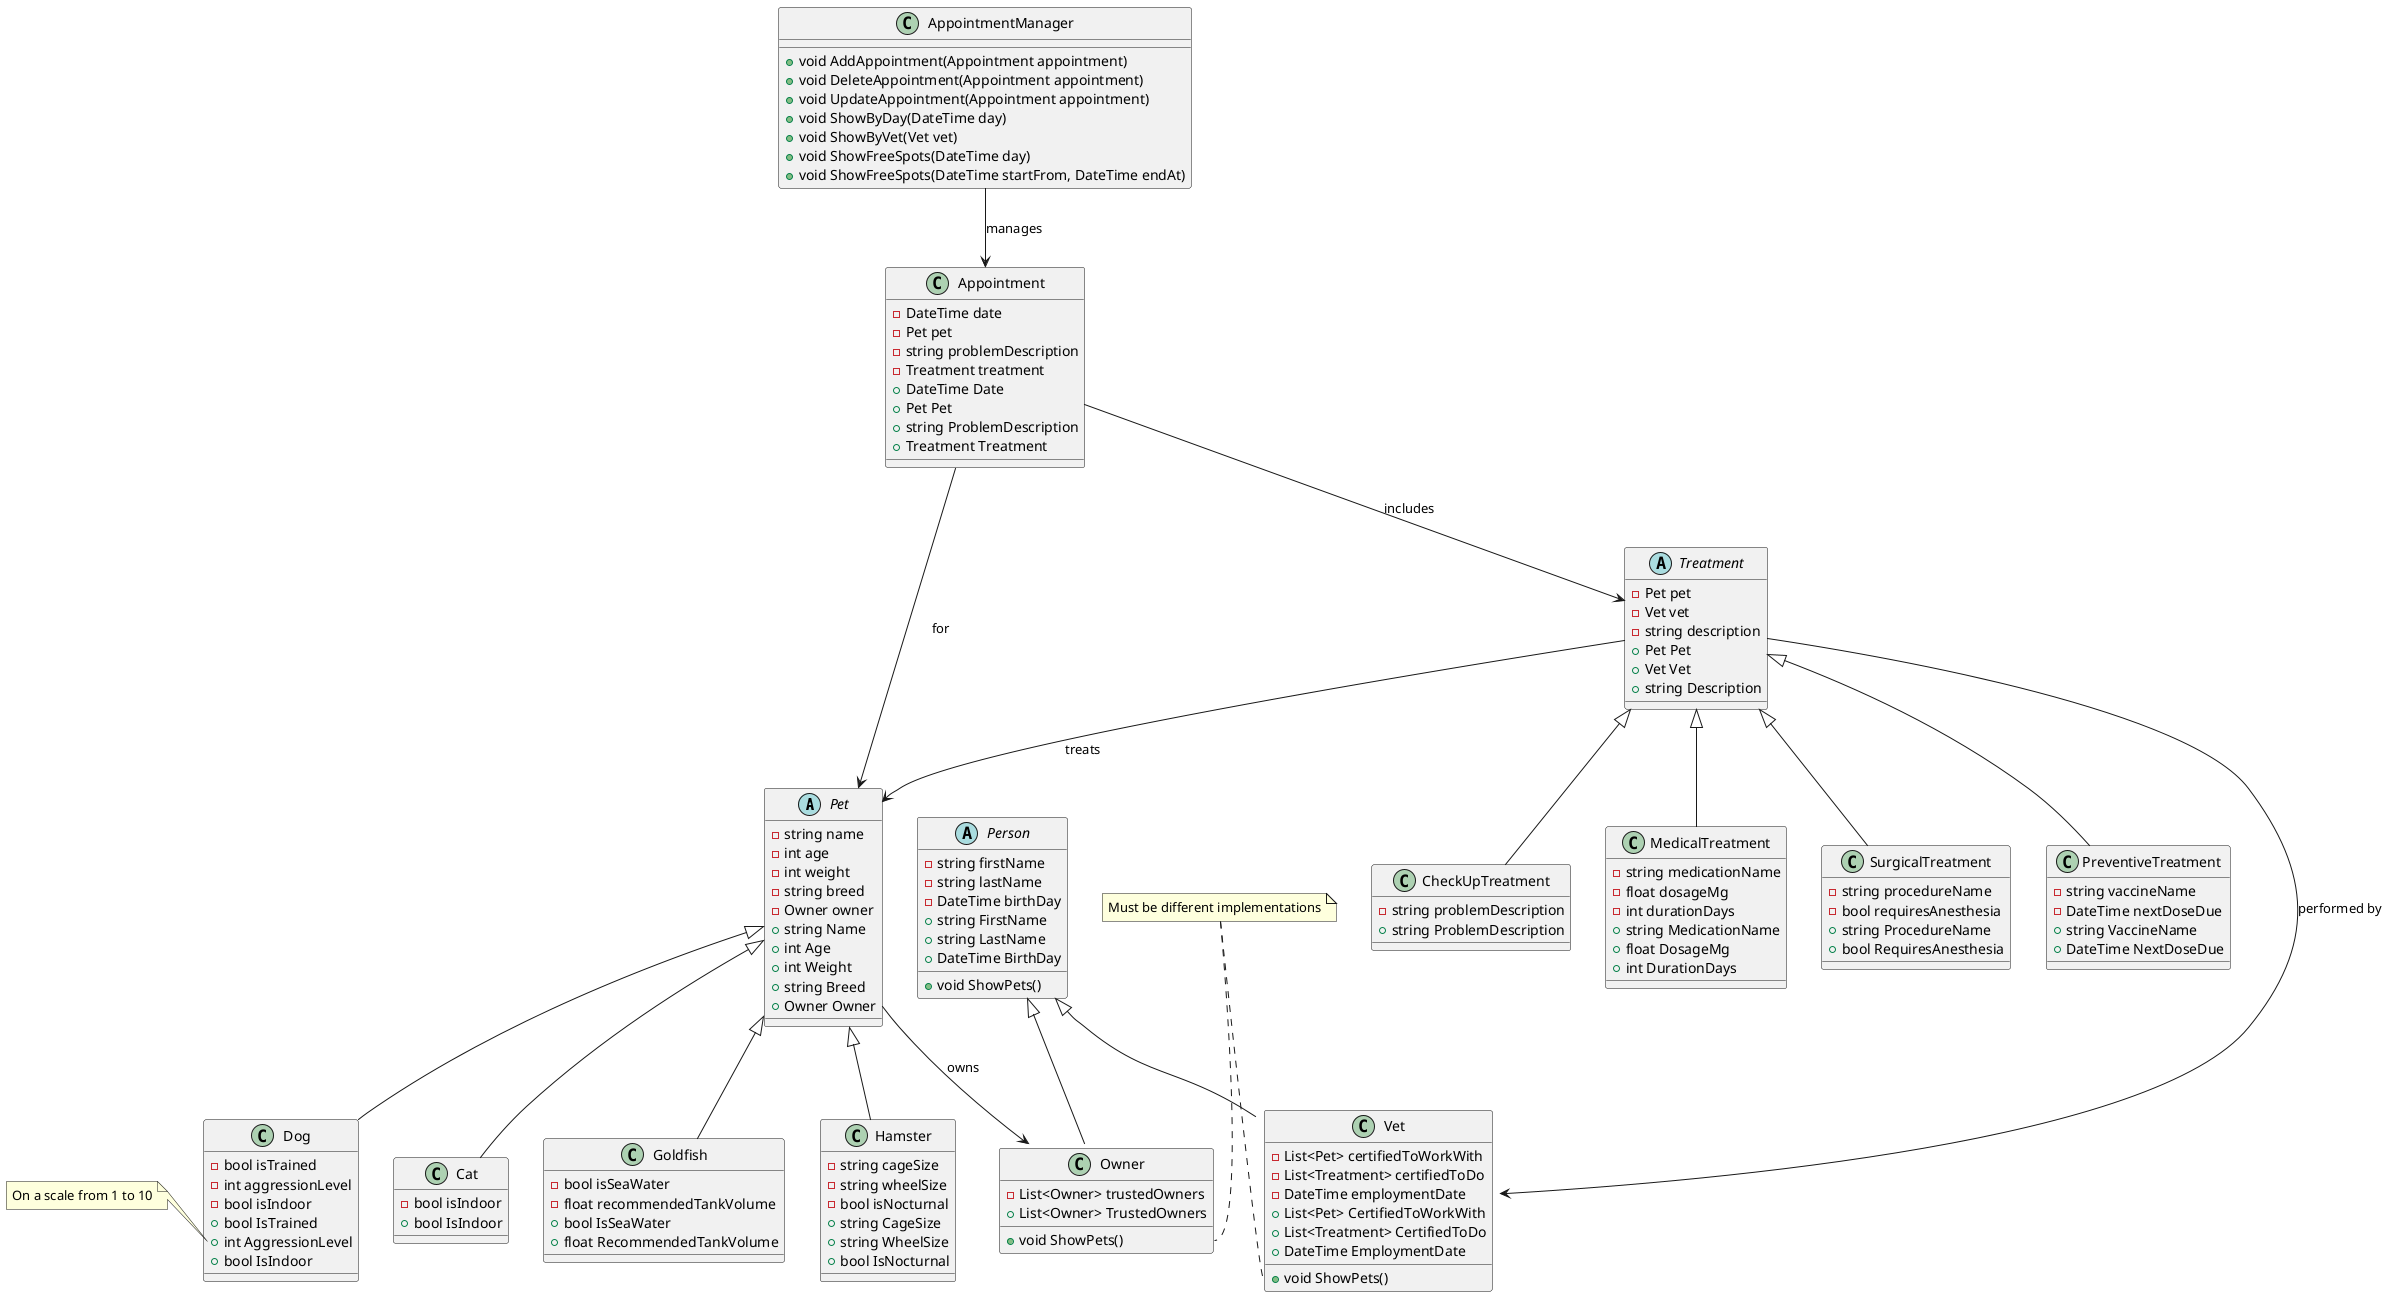 @startuml Kursowa

' ==== Abstract base class for pets ====
abstract class Pet {
    - string name
    - int age
    - int weight
    - string breed
    - Owner owner
    + string Name
    + int Age
    + int Weight
    + string Breed
    + Owner Owner
}

' ==== Subclasses of Pet ====
class Dog {
    - bool isTrained
    - int aggressionLevel
    - bool isIndoor
    + bool IsTrained
    + int AggressionLevel
    + bool IsIndoor
}

note left of Dog::AggressionLevel
    On a scale from 1 to 10
end note

class Cat {
    - bool isIndoor
    + bool IsIndoor
}

class Goldfish {
    - bool isSeaWater
    - float recommendedTankVolume
    + bool IsSeaWater
    + float RecommendedTankVolume
}

class Hamster {
    - string cageSize
    - string wheelSize
    - bool isNocturnal
    + string CageSize
    + string WheelSize
    + bool IsNocturnal
}

' ==== Abstract base class for people ====
abstract class Person {
    - string firstName
    - string lastName
    - DateTime birthDay
    + string FirstName
    + string LastName
    + DateTime BirthDay
    + void ShowPets()
}

' ==== Vet class ====
class Vet {
    - List<Pet> certifiedToWorkWith
    - List<Treatment> certifiedToDo
    - DateTime employmentDate
    + List<Pet> CertifiedToWorkWith
    + List<Treatment> CertifiedToDo
    + DateTime EmploymentDate
    + void ShowPets()
}

' ==== Owner class ====
class Owner {
    - List<Owner> trustedOwners
    + List<Owner> TrustedOwners
    + void ShowPets()
}

note "Must be different implementations" as N1
N1 .. Vet::ShowPets
N1 .. Owner::ShowPets

' ==== Abstract base class for treatments ====
abstract class Treatment {
    - Pet pet
    - Vet vet
    - string description
    + Pet Pet
    + Vet Vet
    + string Description
}

' ==== Subclasses of Treatment ====
class CheckUpTreatment {
    - string problemDescription
    + string ProblemDescription
}

class MedicalTreatment {
    - string medicationName
    - float dosageMg
    - int durationDays
    + string MedicationName
    + float DosageMg
    + int DurationDays
}

class SurgicalTreatment {
    - string procedureName
    - bool requiresAnesthesia
    + string ProcedureName
    + bool RequiresAnesthesia
}

class PreventiveTreatment {
    - string vaccineName
    - DateTime nextDoseDue
    + string VaccineName
    + DateTime NextDoseDue
}

' ==== Appointment class ====
class Appointment {
    - DateTime date
    - Pet pet
    - string problemDescription
    - Treatment treatment
    + DateTime Date
    + Pet Pet
    + string ProblemDescription
    + Treatment Treatment
}

' ==== AppointmentManager service class ====
class AppointmentManager {
    + void AddAppointment(Appointment appointment)
    + void DeleteAppointment(Appointment appointment)
    + void UpdateAppointment(Appointment appointment)
    + void ShowByDay(DateTime day)
    + void ShowByVet(Vet vet)
    + void ShowFreeSpots(DateTime day)
    + void ShowFreeSpots(DateTime startFrom, DateTime endAt)
}

' ==== Inheritance relationships ====
Pet <|-- Dog
Pet <|-- Cat
Pet <|-- Goldfish
Pet <|-- Hamster

Person <|-- Vet
Person <|-- Owner

Treatment <|-- CheckUpTreatment
Treatment <|-- MedicalTreatment
Treatment <|-- SurgicalTreatment
Treatment <|-- PreventiveTreatment

' ==== Association relationships ====
Pet --> Owner : owns
Treatment --> Pet : treats
Treatment --> Vet : performed by
Appointment --> Pet : for
Appointment --> Treatment : includes
AppointmentManager --> Appointment : manages

@enduml